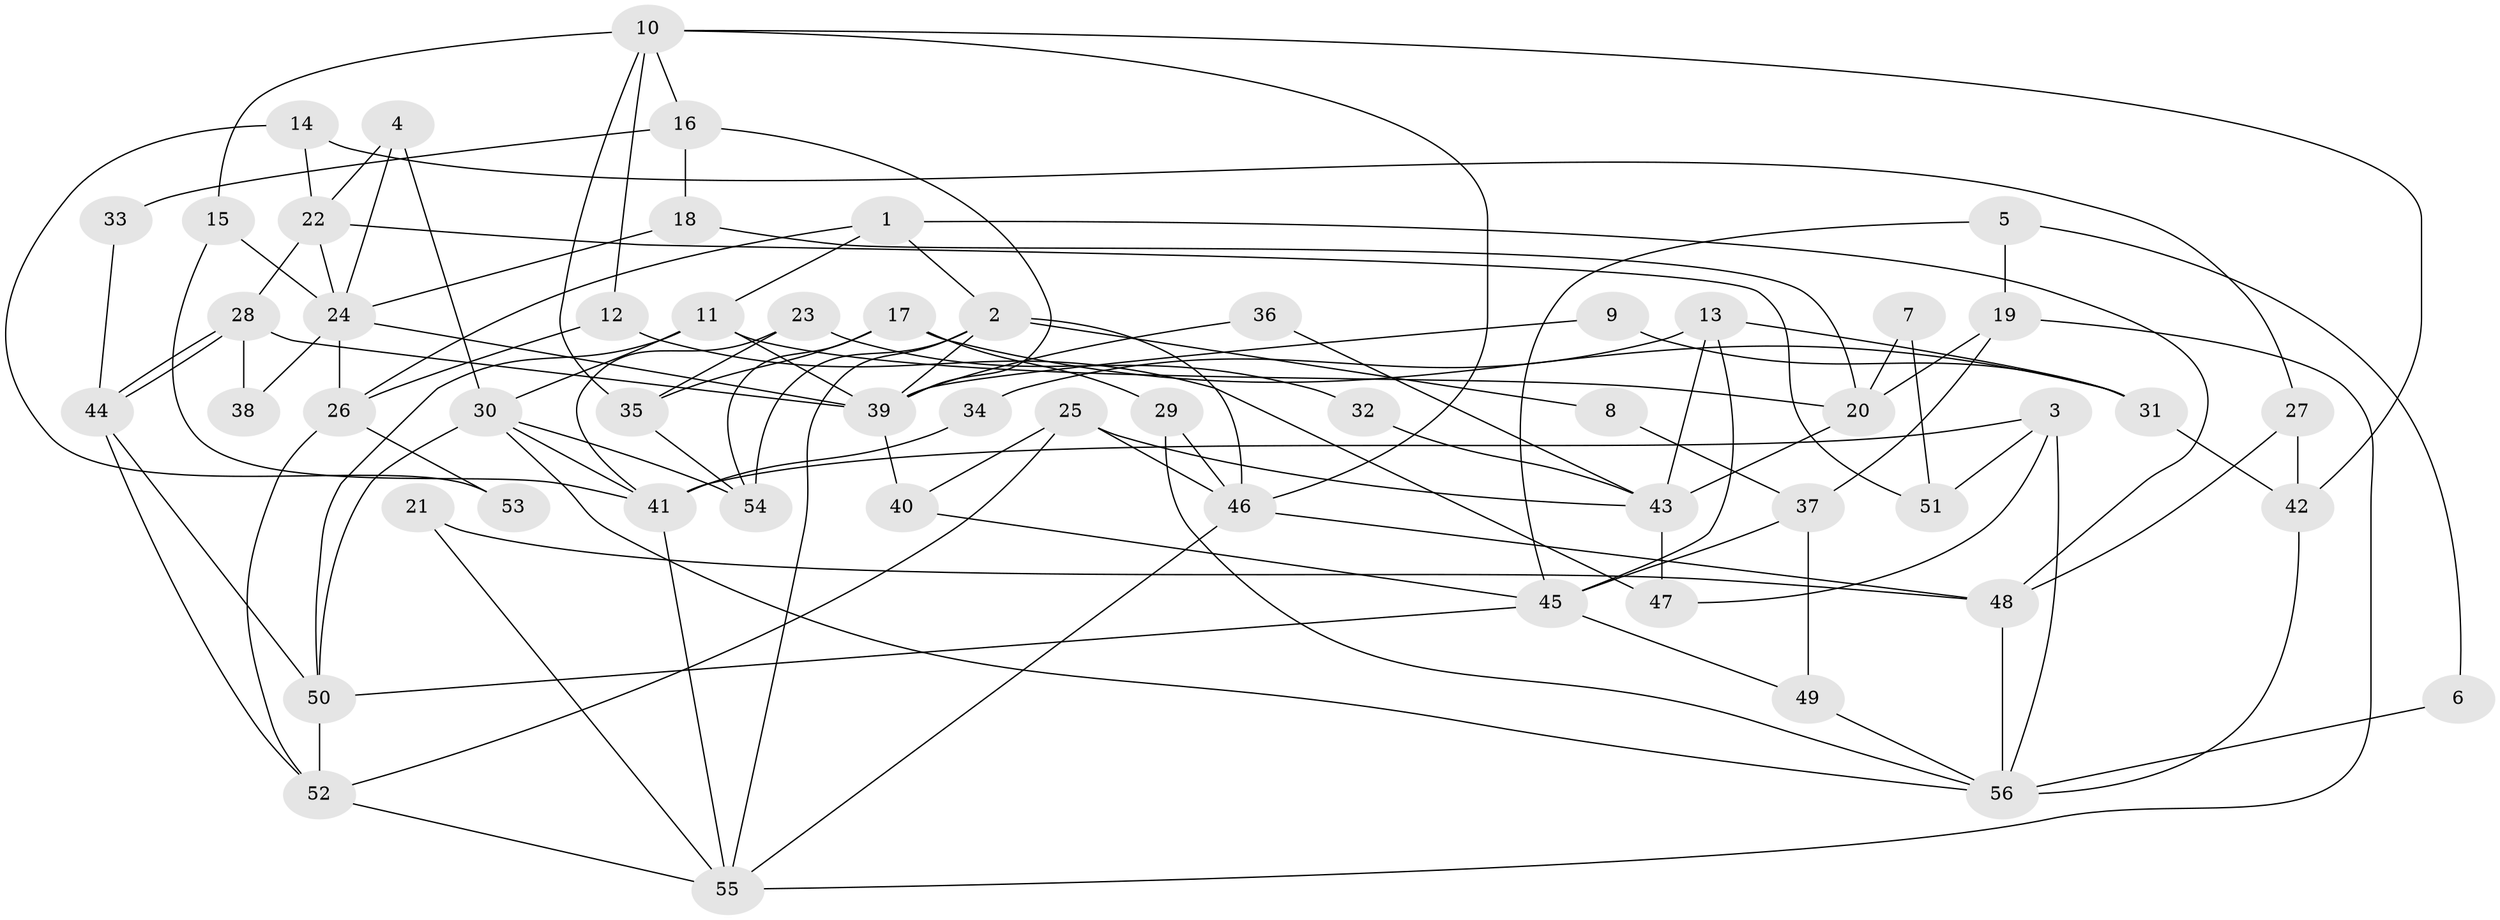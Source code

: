 // coarse degree distribution, {7: 0.1111111111111111, 6: 0.16666666666666666, 5: 0.1111111111111111, 2: 0.16666666666666666, 4: 0.2777777777777778, 10: 0.05555555555555555, 3: 0.08333333333333333, 11: 0.027777777777777776}
// Generated by graph-tools (version 1.1) at 2025/24/03/03/25 07:24:00]
// undirected, 56 vertices, 112 edges
graph export_dot {
graph [start="1"]
  node [color=gray90,style=filled];
  1;
  2;
  3;
  4;
  5;
  6;
  7;
  8;
  9;
  10;
  11;
  12;
  13;
  14;
  15;
  16;
  17;
  18;
  19;
  20;
  21;
  22;
  23;
  24;
  25;
  26;
  27;
  28;
  29;
  30;
  31;
  32;
  33;
  34;
  35;
  36;
  37;
  38;
  39;
  40;
  41;
  42;
  43;
  44;
  45;
  46;
  47;
  48;
  49;
  50;
  51;
  52;
  53;
  54;
  55;
  56;
  1 -- 11;
  1 -- 26;
  1 -- 2;
  1 -- 48;
  2 -- 55;
  2 -- 8;
  2 -- 39;
  2 -- 46;
  2 -- 54;
  3 -- 41;
  3 -- 56;
  3 -- 47;
  3 -- 51;
  4 -- 24;
  4 -- 30;
  4 -- 22;
  5 -- 19;
  5 -- 45;
  5 -- 6;
  6 -- 56;
  7 -- 20;
  7 -- 51;
  8 -- 37;
  9 -- 39;
  9 -- 31;
  10 -- 46;
  10 -- 12;
  10 -- 15;
  10 -- 16;
  10 -- 35;
  10 -- 42;
  11 -- 50;
  11 -- 20;
  11 -- 30;
  11 -- 39;
  12 -- 47;
  12 -- 26;
  13 -- 31;
  13 -- 45;
  13 -- 34;
  13 -- 43;
  14 -- 22;
  14 -- 27;
  14 -- 53;
  15 -- 24;
  15 -- 41;
  16 -- 39;
  16 -- 18;
  16 -- 33;
  17 -- 54;
  17 -- 35;
  17 -- 29;
  17 -- 31;
  18 -- 24;
  18 -- 20;
  19 -- 37;
  19 -- 55;
  19 -- 20;
  20 -- 43;
  21 -- 55;
  21 -- 48;
  22 -- 28;
  22 -- 24;
  22 -- 51;
  23 -- 35;
  23 -- 41;
  23 -- 32;
  24 -- 39;
  24 -- 26;
  24 -- 38;
  25 -- 52;
  25 -- 43;
  25 -- 40;
  25 -- 46;
  26 -- 52;
  26 -- 53;
  27 -- 42;
  27 -- 48;
  28 -- 44;
  28 -- 44;
  28 -- 39;
  28 -- 38;
  29 -- 46;
  29 -- 56;
  30 -- 56;
  30 -- 41;
  30 -- 50;
  30 -- 54;
  31 -- 42;
  32 -- 43;
  33 -- 44;
  34 -- 41;
  35 -- 54;
  36 -- 39;
  36 -- 43;
  37 -- 49;
  37 -- 45;
  39 -- 40;
  40 -- 45;
  41 -- 55;
  42 -- 56;
  43 -- 47;
  44 -- 50;
  44 -- 52;
  45 -- 50;
  45 -- 49;
  46 -- 48;
  46 -- 55;
  48 -- 56;
  49 -- 56;
  50 -- 52;
  52 -- 55;
}
